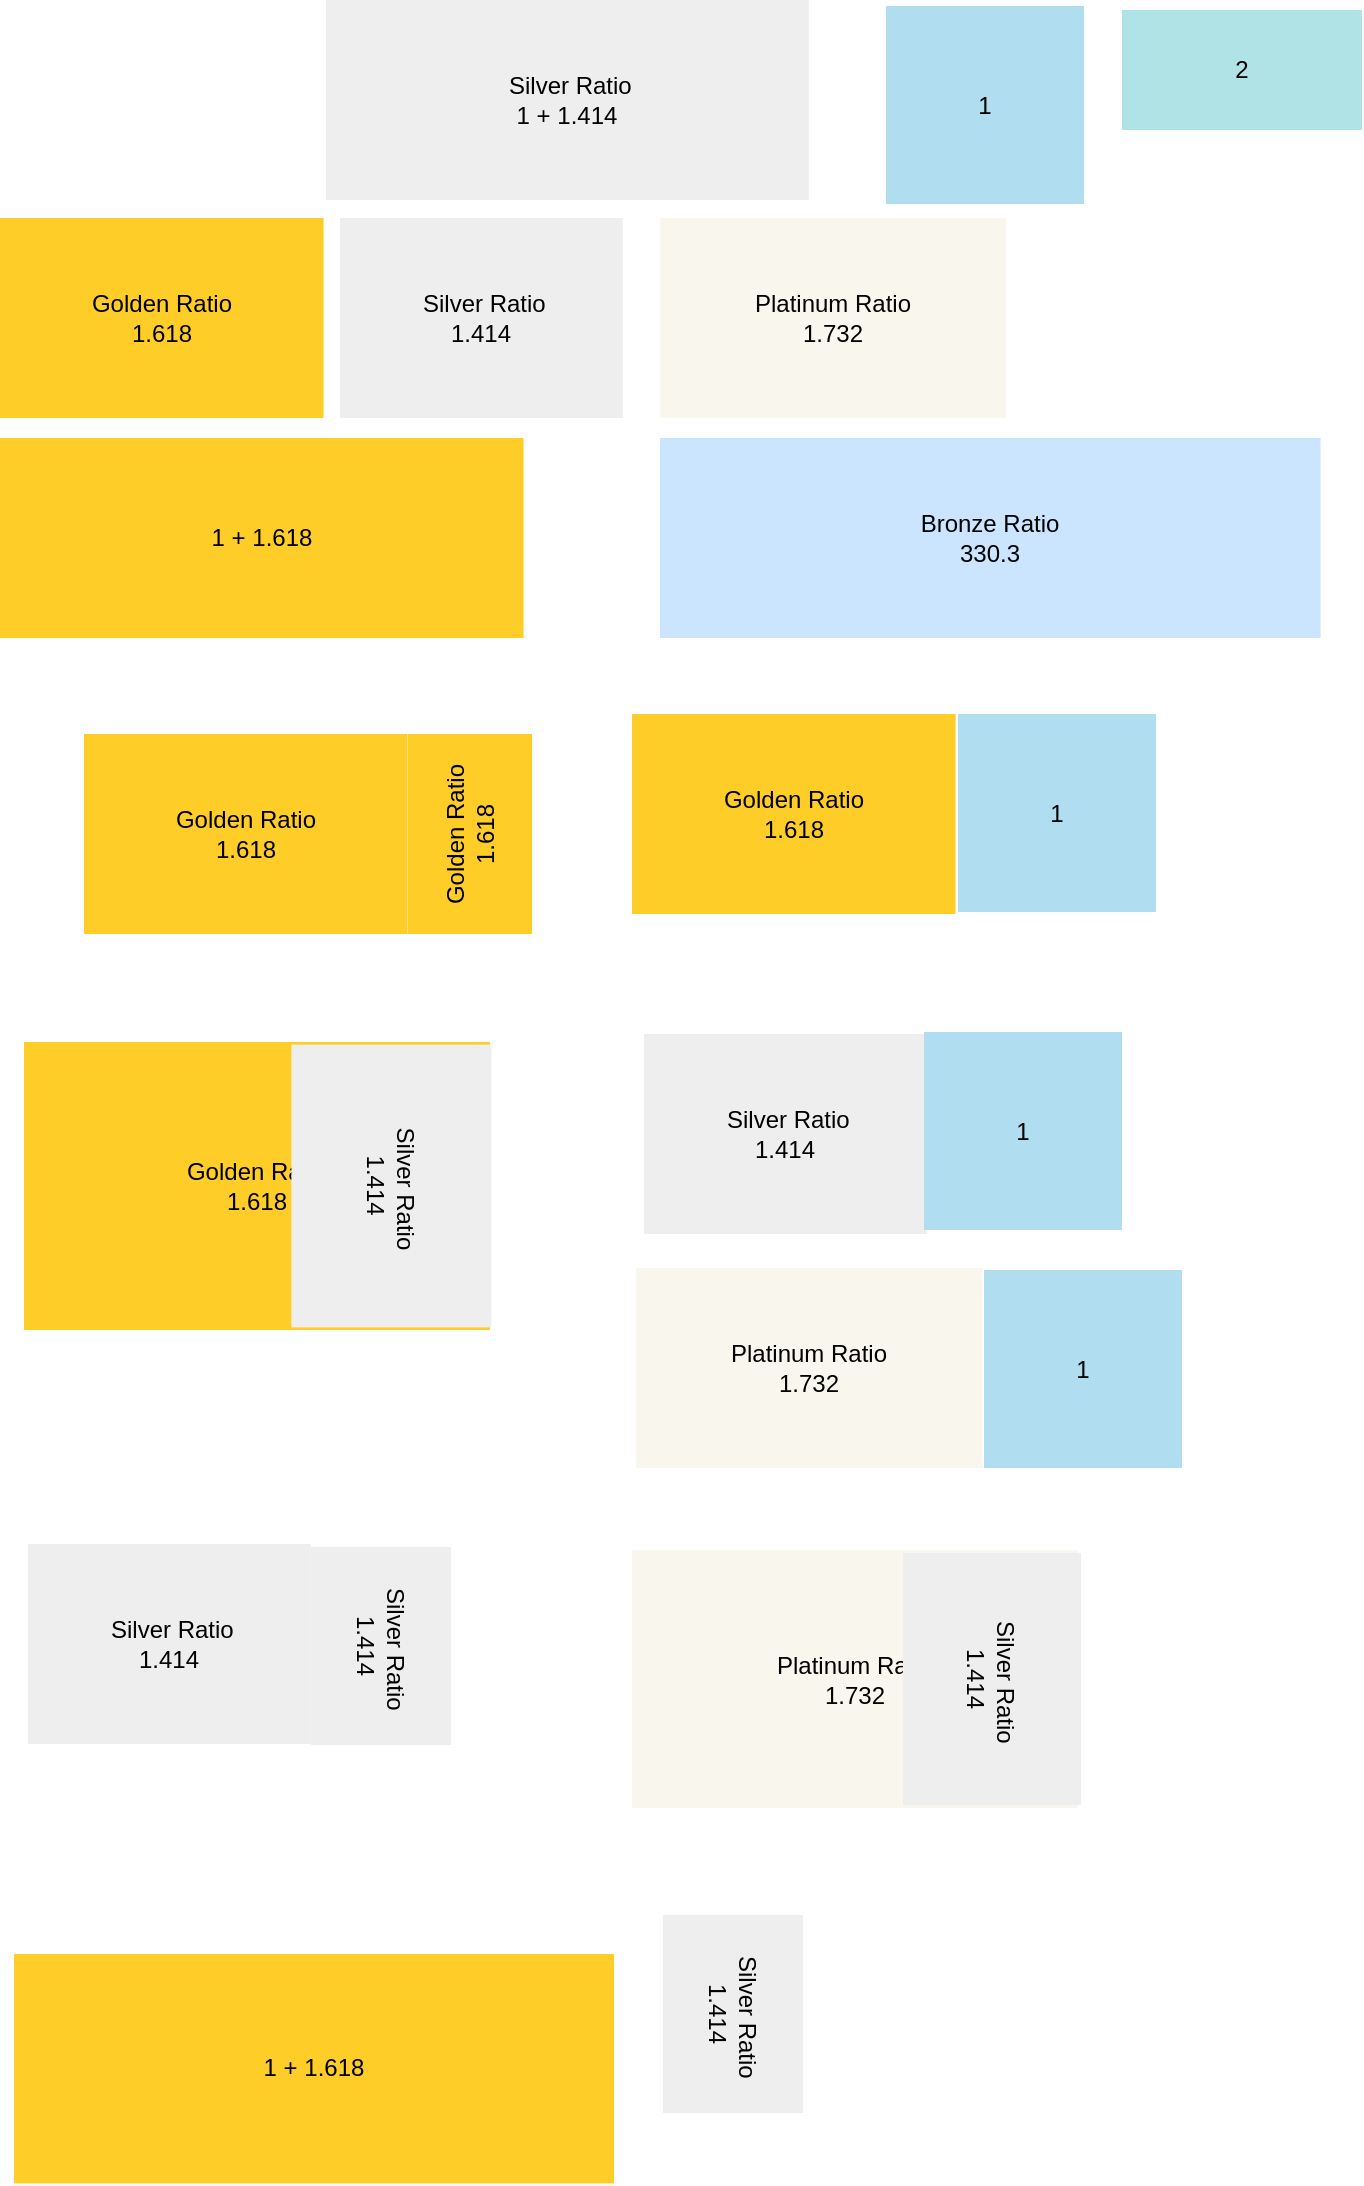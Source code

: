 <mxfile type="device" version="10.6.9"><diagram id="f1b7ffb7-ca1e-a977-7cf5-a751b3c06c05" name="Page-1"><mxGraphModel grid="1" shadow="0" math="0" background="#ffffff" pageHeight="1169" pageWidth="826" pageScale="1" page="1" fold="1" arrows="1" connect="1" tooltips="1" guides="1" gridSize="1" dy="573" dx="996"><root><mxCell id="0"/><mxCell id="1" parent="0"/><mxCell id="mceglK-LcCyDb0SLCnrl-64" value="Golden Ratio&lt;br&gt;1.618" parent="1" vertex="1" style="rounded=0;whiteSpace=wrap;html=1;aspect=fixed;fillColor=#ffcd28;strokeColor=none;gradientColor=none;"><mxGeometry width="161.8" as="geometry" height="100" y="120" x="20"/></mxCell><mxCell id="mceglK-LcCyDb0SLCnrl-65" value="&amp;nbsp;Silver Ratio&lt;br&gt;1.414&lt;br&gt;" parent="1" vertex="1" style="rounded=0;whiteSpace=wrap;html=1;fillColor=#eeeeee;strokeColor=none;aspect=fixed;"><mxGeometry width="141.4" as="geometry" height="100" y="120" x="190"/></mxCell><mxCell id="mceglK-LcCyDb0SLCnrl-66" value="Platinum Ratio&lt;br&gt;1.732&lt;br&gt;" parent="1" vertex="1" style="rounded=0;whiteSpace=wrap;html=1;fillColor=#f9f7ed;strokeColor=none;aspect=fixed;"><mxGeometry width="173.2" as="geometry" height="100" y="120" x="350"/></mxCell><mxCell id="mceglK-LcCyDb0SLCnrl-67" value="&amp;nbsp;Silver Ratio&lt;br&gt;1 + 1.414&lt;br&gt;" parent="1" vertex="1" style="rounded=0;whiteSpace=wrap;html=1;fillColor=#eeeeee;strokeColor=none;"><mxGeometry width="241.4" as="geometry" height="100" y="11" x="183"/></mxCell><mxCell id="mceglK-LcCyDb0SLCnrl-68" value="1 + 1.618" parent="1" vertex="1" style="rounded=0;whiteSpace=wrap;html=1;fillColor=#ffcd28;strokeColor=none;gradientColor=none;aspect=fixed;"><mxGeometry width="261.8" as="geometry" height="100" y="230" x="20"/></mxCell><mxCell id="mceglK-LcCyDb0SLCnrl-69" value="Bronze Ratio&lt;br&gt;330.3&lt;br&gt;" parent="1" vertex="1" style="rounded=0;whiteSpace=wrap;html=1;fillColor=#cce5ff;strokeColor=none;aspect=fixed;"><mxGeometry width="330.3" as="geometry" height="100" y="230" x="350"/></mxCell><mxCell id="mceglK-LcCyDb0SLCnrl-70" value="Golden Ratio&lt;br&gt;1.618" parent="1" vertex="1" style="rounded=0;whiteSpace=wrap;html=1;aspect=fixed;fillColor=#ffcd28;strokeColor=none;gradientColor=none;"><mxGeometry width="161.8" as="geometry" height="100" y="378" x="62"/></mxCell><mxCell id="mceglK-LcCyDb0SLCnrl-71" value="Golden Ratio&lt;br&gt;1.618" parent="1" vertex="1" style="rounded=0;whiteSpace=wrap;html=1;aspect=fixed;fillColor=#ffcd28;strokeColor=none;gradientColor=none;rotation=270;"><mxGeometry width="100" as="geometry" height="62" y="397" x="205"/></mxCell><mxCell id="mceglK-LcCyDb0SLCnrl-72" value="1" parent="1" vertex="1" style="whiteSpace=wrap;html=1;aspect=fixed;strokeColor=none;fillColor=#b1ddf0;"><mxGeometry width="99" as="geometry" height="99" y="368" x="499"/></mxCell><mxCell id="mceglK-LcCyDb0SLCnrl-73" value="2" parent="1" vertex="1" style="rounded=0;whiteSpace=wrap;html=1;strokeColor=none;fillColor=#b0e3e6;aspect=fixed;"><mxGeometry width="120" as="geometry" height="60" y="16" x="581"/></mxCell><mxCell id="mceglK-LcCyDb0SLCnrl-74" value="Golden Ratio&lt;br&gt;1.618" parent="1" vertex="1" style="rounded=0;whiteSpace=wrap;html=1;aspect=fixed;fillColor=#ffcd28;strokeColor=none;gradientColor=none;"><mxGeometry width="161.8" as="geometry" height="100" y="368" x="336"/></mxCell><mxCell id="mceglK-LcCyDb0SLCnrl-75" value="&amp;nbsp;Silver Ratio&lt;br&gt;1.414&lt;br&gt;" parent="1" vertex="1" style="rounded=0;whiteSpace=wrap;html=1;fillColor=#eeeeee;strokeColor=none;aspect=fixed;"><mxGeometry width="141.4" as="geometry" height="100" y="528" x="342"/></mxCell><mxCell id="mceglK-LcCyDb0SLCnrl-76" value="1" parent="1" vertex="1" style="whiteSpace=wrap;html=1;aspect=fixed;strokeColor=none;fillColor=#b1ddf0;"><mxGeometry width="99" as="geometry" height="99" y="14" x="463"/></mxCell><mxCell id="mceglK-LcCyDb0SLCnrl-77" value="1" parent="1" vertex="1" style="whiteSpace=wrap;html=1;aspect=fixed;strokeColor=none;fillColor=#b1ddf0;"><mxGeometry width="99" as="geometry" height="99" y="527" x="482"/></mxCell><mxCell id="mceglK-LcCyDb0SLCnrl-78" value="Platinum Ratio&lt;br&gt;1.732&lt;br&gt;" parent="1" vertex="1" style="rounded=0;whiteSpace=wrap;html=1;fillColor=#f9f7ed;strokeColor=none;aspect=fixed;"><mxGeometry width="173.2" as="geometry" height="100" y="645" x="338"/></mxCell><mxCell id="mceglK-LcCyDb0SLCnrl-79" value="1" parent="1" vertex="1" style="whiteSpace=wrap;html=1;aspect=fixed;strokeColor=none;fillColor=#b1ddf0;"><mxGeometry width="99" as="geometry" height="99" y="646" x="512"/></mxCell><mxCell id="mceglK-LcCyDb0SLCnrl-80" value="Golden Ratio&lt;br&gt;1.618" parent="1" vertex="1" style="rounded=0;whiteSpace=wrap;html=1;aspect=fixed;fillColor=#ffcd28;strokeColor=none;gradientColor=none;"><mxGeometry width="233" as="geometry" height="144" y="532" x="32"/></mxCell><mxCell id="mceglK-LcCyDb0SLCnrl-81" value="&amp;nbsp;Silver Ratio&lt;br&gt;1.414&lt;br&gt;" parent="1" vertex="1" style="rounded=0;whiteSpace=wrap;html=1;fillColor=#eeeeee;strokeColor=none;aspect=fixed;rotation=90;"><mxGeometry width="141.4" as="geometry" height="100" y="554" x="145"/></mxCell><mxCell id="mceglK-LcCyDb0SLCnrl-82" value="&amp;nbsp;Silver Ratio&lt;br&gt;1.414&lt;br&gt;" parent="1" vertex="1" style="rounded=0;whiteSpace=wrap;html=1;fillColor=#eeeeee;strokeColor=none;aspect=fixed;"><mxGeometry width="141.4" as="geometry" height="100" y="783" x="34"/></mxCell><mxCell id="mceglK-LcCyDb0SLCnrl-83" value="&amp;nbsp;Silver Ratio&lt;br&gt;1.414&lt;br&gt;" parent="1" vertex="1" style="rounded=0;whiteSpace=wrap;html=1;fillColor=#eeeeee;strokeColor=none;aspect=fixed;rotation=90;"><mxGeometry width="99" as="geometry" height="70" y="799" x="161"/></mxCell><mxCell id="mceglK-LcCyDb0SLCnrl-84" value="Platinum Ratio&lt;br&gt;1.732&lt;br&gt;" parent="1" vertex="1" style="rounded=0;whiteSpace=wrap;html=1;fillColor=#f9f7ed;strokeColor=none;aspect=fixed;"><mxGeometry width="223" as="geometry" height="129" y="786" x="336"/></mxCell><mxCell id="mceglK-LcCyDb0SLCnrl-85" value="&amp;nbsp;Silver Ratio&lt;br&gt;1.414&lt;br&gt;" parent="1" vertex="1" style="rounded=0;whiteSpace=wrap;html=1;fillColor=#eeeeee;strokeColor=none;aspect=fixed;rotation=90;"><mxGeometry width="126" as="geometry" height="89" y="806" x="453"/></mxCell><mxCell id="mceglK-LcCyDb0SLCnrl-86" value="1 + 1.618" parent="1" vertex="1" style="rounded=0;whiteSpace=wrap;html=1;fillColor=#ffcd28;strokeColor=none;gradientColor=none;aspect=fixed;"><mxGeometry width="300" as="geometry" height="114.72" y="988" x="27"/></mxCell><mxCell id="mceglK-LcCyDb0SLCnrl-87" value="&amp;nbsp;Silver Ratio&lt;br&gt;1.414&lt;br&gt;" parent="1" vertex="1" style="rounded=0;whiteSpace=wrap;html=1;fillColor=#eeeeee;strokeColor=none;aspect=fixed;rotation=90;"><mxGeometry width="99" as="geometry" height="70" y="983" x="337"/></mxCell></root></mxGraphModel></diagram></mxfile>